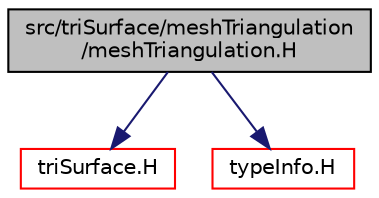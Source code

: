 digraph "src/triSurface/meshTriangulation/meshTriangulation.H"
{
  bgcolor="transparent";
  edge [fontname="Helvetica",fontsize="10",labelfontname="Helvetica",labelfontsize="10"];
  node [fontname="Helvetica",fontsize="10",shape=record];
  Node0 [label="src/triSurface/meshTriangulation\l/meshTriangulation.H",height=0.2,width=0.4,color="black", fillcolor="grey75", style="filled", fontcolor="black"];
  Node0 -> Node1 [color="midnightblue",fontsize="10",style="solid",fontname="Helvetica"];
  Node1 [label="triSurface.H",height=0.2,width=0.4,color="red",URL="$a17525.html"];
  Node0 -> Node139 [color="midnightblue",fontsize="10",style="solid",fontname="Helvetica"];
  Node139 [label="typeInfo.H",height=0.2,width=0.4,color="red",URL="$a10055.html"];
}
